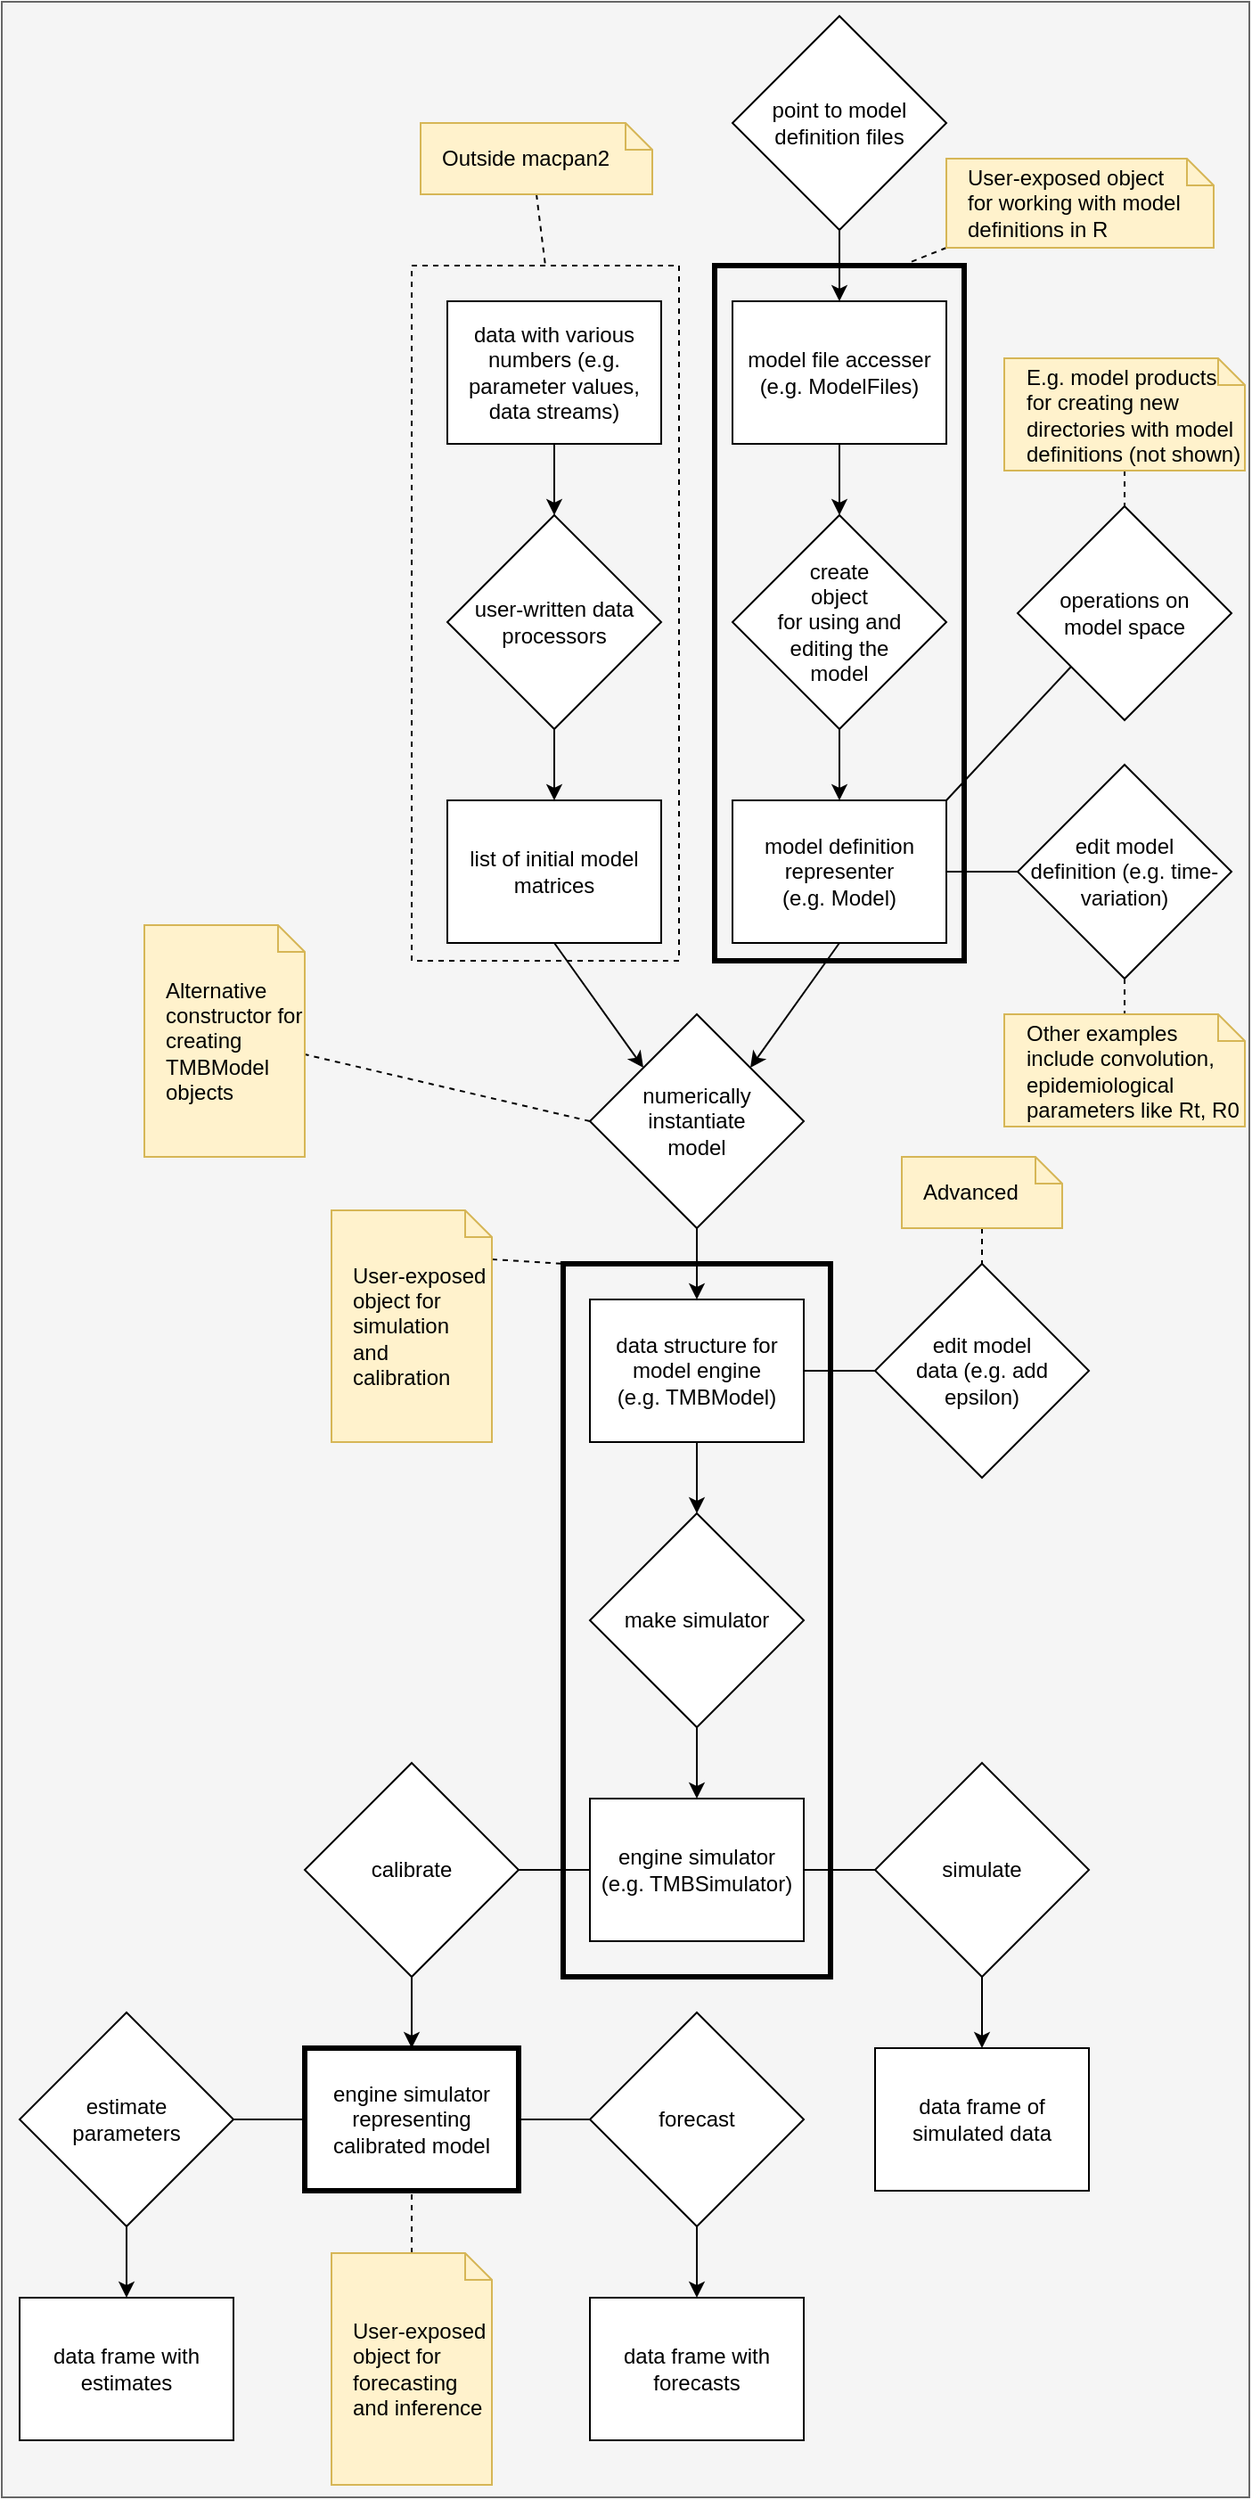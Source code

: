 <mxfile>
    <diagram id="-Eip-1yhXG_PjdOotFfL" name="Page-1">
        <mxGraphModel dx="1122" dy="688" grid="1" gridSize="10" guides="1" tooltips="1" connect="1" arrows="1" fold="1" page="1" pageScale="1" pageWidth="700" pageHeight="1400" background="#ffffff" math="0" shadow="0">
            <root>
                <mxCell id="0"/>
                <mxCell id="1" parent="0"/>
                <mxCell id="68" value="" style="rounded=0;whiteSpace=wrap;html=1;fillStyle=solid;fillColor=#f5f5f5;fontColor=#333333;strokeColor=#666666;" parent="1" vertex="1">
                    <mxGeometry width="700" height="1400" as="geometry"/>
                </mxCell>
                <mxCell id="36" value="" style="rounded=0;whiteSpace=wrap;html=1;fillColor=none;dashed=1;" parent="1" vertex="1">
                    <mxGeometry x="230" y="148" width="150" height="390" as="geometry"/>
                </mxCell>
                <mxCell id="9" style="edgeStyle=none;html=1;exitX=0.5;exitY=1;exitDx=0;exitDy=0;entryX=0.5;entryY=0;entryDx=0;entryDy=0;" parent="1" source="2" target="8" edge="1">
                    <mxGeometry relative="1" as="geometry"/>
                </mxCell>
                <mxCell id="2" value="model file accesser&lt;br&gt;(e.g. ModelFiles)" style="rounded=0;whiteSpace=wrap;html=1;" parent="1" vertex="1">
                    <mxGeometry x="410" y="168" width="120" height="80" as="geometry"/>
                </mxCell>
                <mxCell id="12" style="edgeStyle=none;html=1;exitX=1;exitY=0.5;exitDx=0;exitDy=0;entryX=0;entryY=0.5;entryDx=0;entryDy=0;endArrow=none;endFill=0;" parent="1" source="3" target="11" edge="1">
                    <mxGeometry relative="1" as="geometry"/>
                </mxCell>
                <mxCell id="15" style="edgeStyle=none;html=1;exitX=0.5;exitY=1;exitDx=0;exitDy=0;entryX=1;entryY=0;entryDx=0;entryDy=0;endArrow=classic;endFill=1;" parent="1" source="3" target="13" edge="1">
                    <mxGeometry relative="1" as="geometry"/>
                </mxCell>
                <mxCell id="24" style="edgeStyle=none;html=1;exitX=0.5;exitY=1;exitDx=0;exitDy=0;entryX=0.5;entryY=0;entryDx=0;entryDy=0;endArrow=classic;endFill=1;" parent="1" source="4" target="23" edge="1">
                    <mxGeometry relative="1" as="geometry"/>
                </mxCell>
                <mxCell id="4" value="data structure for model engine&lt;br&gt;(e.g. TMBModel)" style="rounded=0;whiteSpace=wrap;html=1;" parent="1" vertex="1">
                    <mxGeometry x="330" y="728" width="120" height="80" as="geometry"/>
                </mxCell>
                <mxCell id="31" style="edgeStyle=none;html=1;exitX=0;exitY=0.5;exitDx=0;exitDy=0;entryX=1;entryY=0.5;entryDx=0;entryDy=0;endArrow=none;endFill=0;" parent="1" source="5" target="30" edge="1">
                    <mxGeometry relative="1" as="geometry"/>
                </mxCell>
                <mxCell id="5" value="engine simulator&lt;br&gt;(e.g. TMBSimulator)" style="rounded=0;whiteSpace=wrap;html=1;" parent="1" vertex="1">
                    <mxGeometry x="330" y="1008" width="120" height="80" as="geometry"/>
                </mxCell>
                <mxCell id="7" style="edgeStyle=none;html=1;exitX=0.5;exitY=1;exitDx=0;exitDy=0;entryX=0.5;entryY=0;entryDx=0;entryDy=0;" parent="1" source="6" target="2" edge="1">
                    <mxGeometry relative="1" as="geometry"/>
                </mxCell>
                <mxCell id="6" value="point to model definition files" style="rhombus;whiteSpace=wrap;html=1;" parent="1" vertex="1">
                    <mxGeometry x="410" y="8" width="120" height="120" as="geometry"/>
                </mxCell>
                <mxCell id="10" style="edgeStyle=none;html=1;exitX=0.5;exitY=1;exitDx=0;exitDy=0;entryX=0.5;entryY=0;entryDx=0;entryDy=0;" parent="1" source="8" target="3" edge="1">
                    <mxGeometry relative="1" as="geometry"/>
                </mxCell>
                <mxCell id="8" value="create &lt;br&gt;object &lt;br&gt;for using and &lt;br&gt;editing the &lt;br&gt;model" style="rhombus;whiteSpace=wrap;html=1;" parent="1" vertex="1">
                    <mxGeometry x="410" y="288" width="120" height="120" as="geometry"/>
                </mxCell>
                <mxCell id="75" style="edgeStyle=none;html=1;exitX=0.5;exitY=1;exitDx=0;exitDy=0;entryX=0.5;entryY=0;entryDx=0;entryDy=0;entryPerimeter=0;dashed=1;endArrow=none;endFill=0;" edge="1" parent="1" source="11" target="74">
                    <mxGeometry relative="1" as="geometry"/>
                </mxCell>
                <mxCell id="11" value="edit model&lt;br&gt;definition (e.g. time-variation)" style="rhombus;whiteSpace=wrap;html=1;" parent="1" vertex="1">
                    <mxGeometry x="570" y="428" width="120" height="120" as="geometry"/>
                </mxCell>
                <mxCell id="17" style="edgeStyle=none;html=1;exitX=0.5;exitY=1;exitDx=0;exitDy=0;entryX=0.5;entryY=0;entryDx=0;entryDy=0;endArrow=classic;endFill=1;" parent="1" source="13" target="4" edge="1">
                    <mxGeometry relative="1" as="geometry"/>
                </mxCell>
                <mxCell id="77" style="edgeStyle=none;html=1;exitX=0;exitY=0.5;exitDx=0;exitDy=0;entryX=0;entryY=0;entryDx=90;entryDy=72.5;entryPerimeter=0;dashed=1;endArrow=none;endFill=0;" edge="1" parent="1" source="13" target="76">
                    <mxGeometry relative="1" as="geometry"/>
                </mxCell>
                <mxCell id="13" value="numerically instantiate &lt;br&gt;model" style="rhombus;whiteSpace=wrap;html=1;" parent="1" vertex="1">
                    <mxGeometry x="330" y="568" width="120" height="120" as="geometry"/>
                </mxCell>
                <mxCell id="20" style="edgeStyle=none;html=1;exitX=0.5;exitY=1;exitDx=0;exitDy=0;entryX=0.5;entryY=0;entryDx=0;entryDy=0;endArrow=classic;endFill=1;" parent="1" source="14" target="19" edge="1">
                    <mxGeometry relative="1" as="geometry"/>
                </mxCell>
                <mxCell id="14" value="data with various numbers (e.g. parameter values, data streams)" style="rounded=0;whiteSpace=wrap;html=1;" parent="1" vertex="1">
                    <mxGeometry x="250" y="168" width="120" height="80" as="geometry"/>
                </mxCell>
                <mxCell id="22" style="edgeStyle=none;html=1;exitX=0.5;exitY=1;exitDx=0;exitDy=0;entryX=0;entryY=0;entryDx=0;entryDy=0;endArrow=classic;endFill=1;" parent="1" source="18" target="13" edge="1">
                    <mxGeometry relative="1" as="geometry"/>
                </mxCell>
                <mxCell id="18" value="list of initial model matrices" style="rounded=0;whiteSpace=wrap;html=1;" parent="1" vertex="1">
                    <mxGeometry x="250" y="448" width="120" height="80" as="geometry"/>
                </mxCell>
                <mxCell id="21" style="edgeStyle=none;html=1;exitX=0.5;exitY=1;exitDx=0;exitDy=0;entryX=0.5;entryY=0;entryDx=0;entryDy=0;endArrow=classic;endFill=1;" parent="1" source="19" target="18" edge="1">
                    <mxGeometry relative="1" as="geometry"/>
                </mxCell>
                <mxCell id="19" value="user-written data processors" style="rhombus;whiteSpace=wrap;html=1;" parent="1" vertex="1">
                    <mxGeometry x="250" y="288" width="120" height="120" as="geometry"/>
                </mxCell>
                <mxCell id="25" style="edgeStyle=none;html=1;exitX=0.5;exitY=1;exitDx=0;exitDy=0;entryX=0.5;entryY=0;entryDx=0;entryDy=0;endArrow=classic;endFill=1;" parent="1" source="23" target="5" edge="1">
                    <mxGeometry relative="1" as="geometry"/>
                </mxCell>
                <mxCell id="23" value="make simulator" style="rhombus;whiteSpace=wrap;html=1;" parent="1" vertex="1">
                    <mxGeometry x="330" y="848" width="120" height="120" as="geometry"/>
                </mxCell>
                <mxCell id="29" style="edgeStyle=none;html=1;exitX=0;exitY=0.5;exitDx=0;exitDy=0;entryX=1;entryY=0.5;entryDx=0;entryDy=0;endArrow=none;endFill=0;" parent="1" source="27" target="5" edge="1">
                    <mxGeometry relative="1" as="geometry"/>
                </mxCell>
                <mxCell id="39" style="edgeStyle=none;html=1;exitX=0.5;exitY=1;exitDx=0;exitDy=0;entryX=0.5;entryY=0;entryDx=0;entryDy=0;endArrow=classic;endFill=1;" parent="1" source="27" target="38" edge="1">
                    <mxGeometry relative="1" as="geometry"/>
                </mxCell>
                <mxCell id="27" value="simulate" style="rhombus;whiteSpace=wrap;html=1;" parent="1" vertex="1">
                    <mxGeometry x="490" y="988" width="120" height="120" as="geometry"/>
                </mxCell>
                <mxCell id="40" style="edgeStyle=none;html=1;exitX=0.5;exitY=1;exitDx=0;exitDy=0;entryX=0.5;entryY=0;entryDx=0;entryDy=0;endArrow=classic;endFill=1;" parent="1" source="30" target="37" edge="1">
                    <mxGeometry relative="1" as="geometry"/>
                </mxCell>
                <mxCell id="30" value="calibrate" style="rhombus;whiteSpace=wrap;html=1;" parent="1" vertex="1">
                    <mxGeometry x="170" y="988" width="120" height="120" as="geometry"/>
                </mxCell>
                <mxCell id="33" style="edgeStyle=none;html=1;exitX=0;exitY=0.5;exitDx=0;exitDy=0;entryX=1;entryY=0.5;entryDx=0;entryDy=0;endArrow=none;endFill=0;" parent="1" source="32" target="4" edge="1">
                    <mxGeometry relative="1" as="geometry"/>
                </mxCell>
                <mxCell id="32" value="edit model&lt;br&gt;data (e.g. add epsilon)" style="rhombus;whiteSpace=wrap;html=1;" parent="1" vertex="1">
                    <mxGeometry x="490" y="708" width="120" height="120" as="geometry"/>
                </mxCell>
                <mxCell id="42" style="edgeStyle=none;html=1;exitX=1;exitY=0.5;exitDx=0;exitDy=0;entryX=0;entryY=0.5;entryDx=0;entryDy=0;endArrow=none;endFill=0;" parent="1" source="37" target="41" edge="1">
                    <mxGeometry relative="1" as="geometry"/>
                </mxCell>
                <mxCell id="65" style="edgeStyle=none;html=1;exitX=0;exitY=0.5;exitDx=0;exitDy=0;entryX=1;entryY=0.5;entryDx=0;entryDy=0;endArrow=none;endFill=0;" parent="1" source="37" target="64" edge="1">
                    <mxGeometry relative="1" as="geometry"/>
                </mxCell>
                <mxCell id="37" value="engine simulator representing calibrated model" style="rounded=0;whiteSpace=wrap;html=1;fillColor=default;strokeWidth=3;" parent="1" vertex="1">
                    <mxGeometry x="170" y="1148" width="120" height="80" as="geometry"/>
                </mxCell>
                <mxCell id="38" value="data frame of simulated data" style="rounded=0;whiteSpace=wrap;html=1;fillColor=default;" parent="1" vertex="1">
                    <mxGeometry x="490" y="1148" width="120" height="80" as="geometry"/>
                </mxCell>
                <mxCell id="44" style="edgeStyle=none;html=1;exitX=0.5;exitY=1;exitDx=0;exitDy=0;entryX=0.5;entryY=0;entryDx=0;entryDy=0;endArrow=classic;endFill=1;" parent="1" source="41" target="43" edge="1">
                    <mxGeometry relative="1" as="geometry"/>
                </mxCell>
                <mxCell id="47" value="" style="rounded=0;whiteSpace=wrap;html=1;fillColor=none;strokeWidth=3;" parent="1" vertex="1">
                    <mxGeometry x="400" y="148" width="140" height="390" as="geometry"/>
                </mxCell>
                <mxCell id="41" value="forecast" style="rhombus;whiteSpace=wrap;html=1;" parent="1" vertex="1">
                    <mxGeometry x="330" y="1128" width="120" height="120" as="geometry"/>
                </mxCell>
                <mxCell id="43" value="data frame with forecasts" style="rounded=0;whiteSpace=wrap;html=1;fillColor=default;" parent="1" vertex="1">
                    <mxGeometry x="330" y="1288" width="120" height="80" as="geometry"/>
                </mxCell>
                <mxCell id="52" style="edgeStyle=none;html=1;exitX=0.5;exitY=1;exitDx=0;exitDy=0;exitPerimeter=0;entryX=0.5;entryY=0;entryDx=0;entryDy=0;endArrow=none;endFill=0;dashed=1;" parent="1" source="49" target="36" edge="1">
                    <mxGeometry relative="1" as="geometry"/>
                </mxCell>
                <mxCell id="49" value="Outside macpan2" style="shape=note;size=15;align=left;spacingLeft=10;html=1;whiteSpace=wrap;strokeWidth=1;fillColor=#fff2cc;strokeColor=#d6b656;" parent="1" vertex="1">
                    <mxGeometry x="235" y="68" width="130" height="40" as="geometry"/>
                </mxCell>
                <mxCell id="54" style="edgeStyle=none;html=1;exitX=0.5;exitY=1;exitDx=0;exitDy=0;exitPerimeter=0;entryX=0.5;entryY=0;entryDx=0;entryDy=0;endArrow=none;endFill=0;dashed=1;" parent="1" source="53" target="32" edge="1">
                    <mxGeometry relative="1" as="geometry"/>
                </mxCell>
                <mxCell id="53" value="Advanced" style="shape=note;size=15;align=left;spacingLeft=10;html=1;whiteSpace=wrap;strokeWidth=1;fillColor=#fff2cc;strokeColor=#d6b656;" parent="1" vertex="1">
                    <mxGeometry x="505" y="648" width="90" height="40" as="geometry"/>
                </mxCell>
                <mxCell id="57" style="edgeStyle=none;html=1;exitX=0;exitY=1;exitDx=0;exitDy=0;exitPerimeter=0;entryX=0.75;entryY=0;entryDx=0;entryDy=0;endArrow=none;endFill=0;dashed=1;" parent="1" source="56" target="47" edge="1">
                    <mxGeometry relative="1" as="geometry"/>
                </mxCell>
                <mxCell id="56" value="User-exposed object &lt;br&gt;for working with model definitions in R" style="shape=note;size=15;align=left;spacingLeft=10;html=1;whiteSpace=wrap;strokeWidth=1;fillColor=#fff2cc;strokeColor=#d6b656;" parent="1" vertex="1">
                    <mxGeometry x="530" y="88" width="150" height="50" as="geometry"/>
                </mxCell>
                <mxCell id="58" value="" style="rounded=0;whiteSpace=wrap;html=1;fillColor=none;strokeWidth=3;" parent="1" vertex="1">
                    <mxGeometry x="315" y="708" width="150" height="400" as="geometry"/>
                </mxCell>
                <mxCell id="60" style="edgeStyle=none;html=1;exitX=0;exitY=0;exitDx=90;exitDy=27.5;exitPerimeter=0;entryX=0;entryY=0;entryDx=0;entryDy=0;endArrow=none;endFill=0;dashed=1;" parent="1" source="59" target="58" edge="1">
                    <mxGeometry relative="1" as="geometry"/>
                </mxCell>
                <mxCell id="59" value="User-exposed object for simulation&lt;br&gt;and calibration" style="shape=note;size=15;align=left;spacingLeft=10;html=1;whiteSpace=wrap;strokeWidth=1;fillColor=#fff2cc;strokeColor=#d6b656;" parent="1" vertex="1">
                    <mxGeometry x="185" y="678" width="90" height="130" as="geometry"/>
                </mxCell>
                <mxCell id="62" style="edgeStyle=none;html=1;exitX=0.5;exitY=0;exitDx=0;exitDy=0;exitPerimeter=0;entryX=0.5;entryY=1;entryDx=0;entryDy=0;endArrow=none;endFill=0;dashed=1;" parent="1" source="61" target="37" edge="1">
                    <mxGeometry relative="1" as="geometry"/>
                </mxCell>
                <mxCell id="61" value="User-exposed object for forecasting and inference" style="shape=note;size=15;align=left;spacingLeft=10;html=1;whiteSpace=wrap;strokeWidth=1;fillColor=#fff2cc;strokeColor=#d6b656;" parent="1" vertex="1">
                    <mxGeometry x="185" y="1263" width="90" height="130" as="geometry"/>
                </mxCell>
                <mxCell id="67" style="edgeStyle=none;html=1;exitX=0.5;exitY=1;exitDx=0;exitDy=0;entryX=0.5;entryY=0;entryDx=0;entryDy=0;endArrow=classic;endFill=1;" parent="1" source="64" target="66" edge="1">
                    <mxGeometry relative="1" as="geometry"/>
                </mxCell>
                <mxCell id="64" value="estimate&lt;br&gt;parameters" style="rhombus;whiteSpace=wrap;html=1;" parent="1" vertex="1">
                    <mxGeometry x="10" y="1128" width="120" height="120" as="geometry"/>
                </mxCell>
                <mxCell id="66" value="data frame with estimates" style="rounded=0;whiteSpace=wrap;html=1;fillColor=default;" parent="1" vertex="1">
                    <mxGeometry x="10" y="1288" width="120" height="80" as="geometry"/>
                </mxCell>
                <mxCell id="70" style="edgeStyle=none;html=1;exitX=1;exitY=0;exitDx=0;exitDy=0;entryX=0;entryY=1;entryDx=0;entryDy=0;endArrow=none;endFill=0;" parent="1" source="3" target="69" edge="1">
                    <mxGeometry relative="1" as="geometry"/>
                </mxCell>
                <mxCell id="3" value="model definition representer&lt;br&gt;(e.g. Model)" style="rounded=0;whiteSpace=wrap;html=1;" parent="1" vertex="1">
                    <mxGeometry x="410" y="448" width="120" height="80" as="geometry"/>
                </mxCell>
                <mxCell id="69" value="operations on &lt;br&gt;model space" style="rhombus;whiteSpace=wrap;html=1;" parent="1" vertex="1">
                    <mxGeometry x="570" y="283" width="120" height="120" as="geometry"/>
                </mxCell>
                <mxCell id="72" style="edgeStyle=none;html=1;exitX=0.5;exitY=1;exitDx=0;exitDy=0;exitPerimeter=0;entryX=0.5;entryY=0;entryDx=0;entryDy=0;endArrow=none;endFill=0;dashed=1;" parent="1" source="71" target="69" edge="1">
                    <mxGeometry relative="1" as="geometry"/>
                </mxCell>
                <mxCell id="71" value="E.g. model products for creating new directories with model definitions (not shown)" style="shape=note;size=15;align=left;spacingLeft=10;html=1;whiteSpace=wrap;strokeWidth=1;fillColor=#fff2cc;strokeColor=#d6b656;" parent="1" vertex="1">
                    <mxGeometry x="562.5" y="200" width="135" height="63" as="geometry"/>
                </mxCell>
                <mxCell id="74" value="Other examples include convolution, epidemiological parameters like Rt, R0" style="shape=note;size=15;align=left;spacingLeft=10;html=1;whiteSpace=wrap;strokeWidth=1;fillColor=#fff2cc;strokeColor=#d6b656;" vertex="1" parent="1">
                    <mxGeometry x="562.5" y="568" width="135" height="63" as="geometry"/>
                </mxCell>
                <mxCell id="76" value="Alternative constructor for creating TMBModel objects" style="shape=note;size=15;align=left;spacingLeft=10;html=1;whiteSpace=wrap;strokeWidth=1;fillColor=#fff2cc;strokeColor=#d6b656;" vertex="1" parent="1">
                    <mxGeometry x="80" y="518" width="90" height="130" as="geometry"/>
                </mxCell>
            </root>
        </mxGraphModel>
    </diagram>
</mxfile>